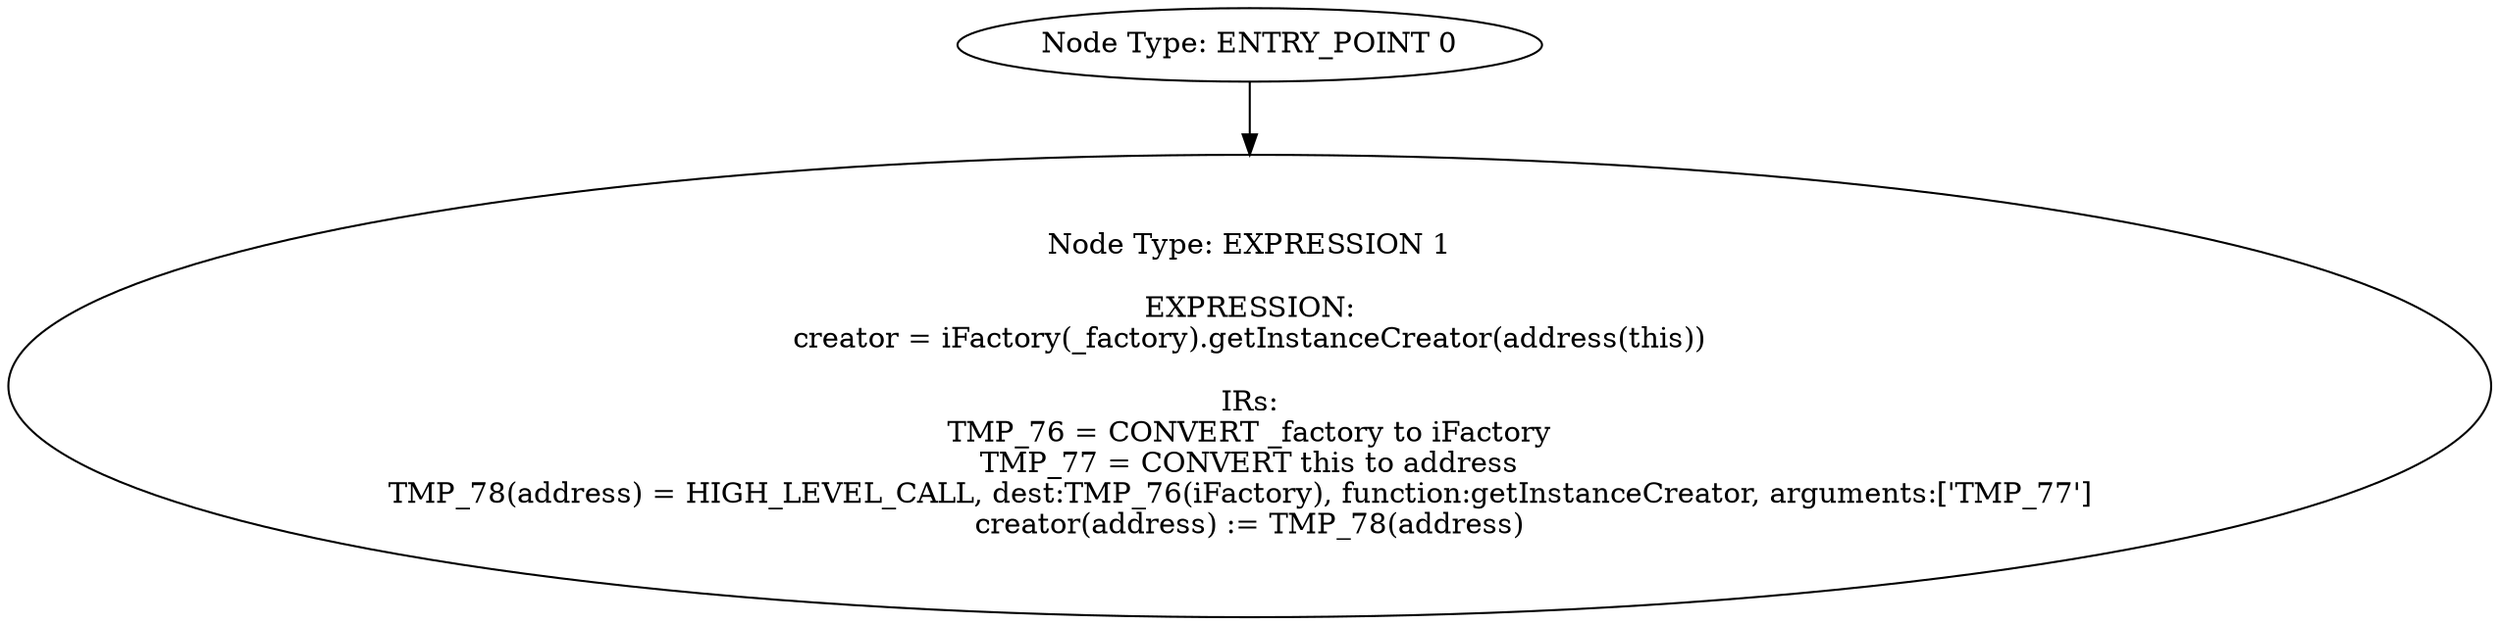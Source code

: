 digraph{
0[label="Node Type: ENTRY_POINT 0
"];
0->1;
1[label="Node Type: EXPRESSION 1

EXPRESSION:
creator = iFactory(_factory).getInstanceCreator(address(this))

IRs:
TMP_76 = CONVERT _factory to iFactory
TMP_77 = CONVERT this to address
TMP_78(address) = HIGH_LEVEL_CALL, dest:TMP_76(iFactory), function:getInstanceCreator, arguments:['TMP_77']  
creator(address) := TMP_78(address)"];
}
